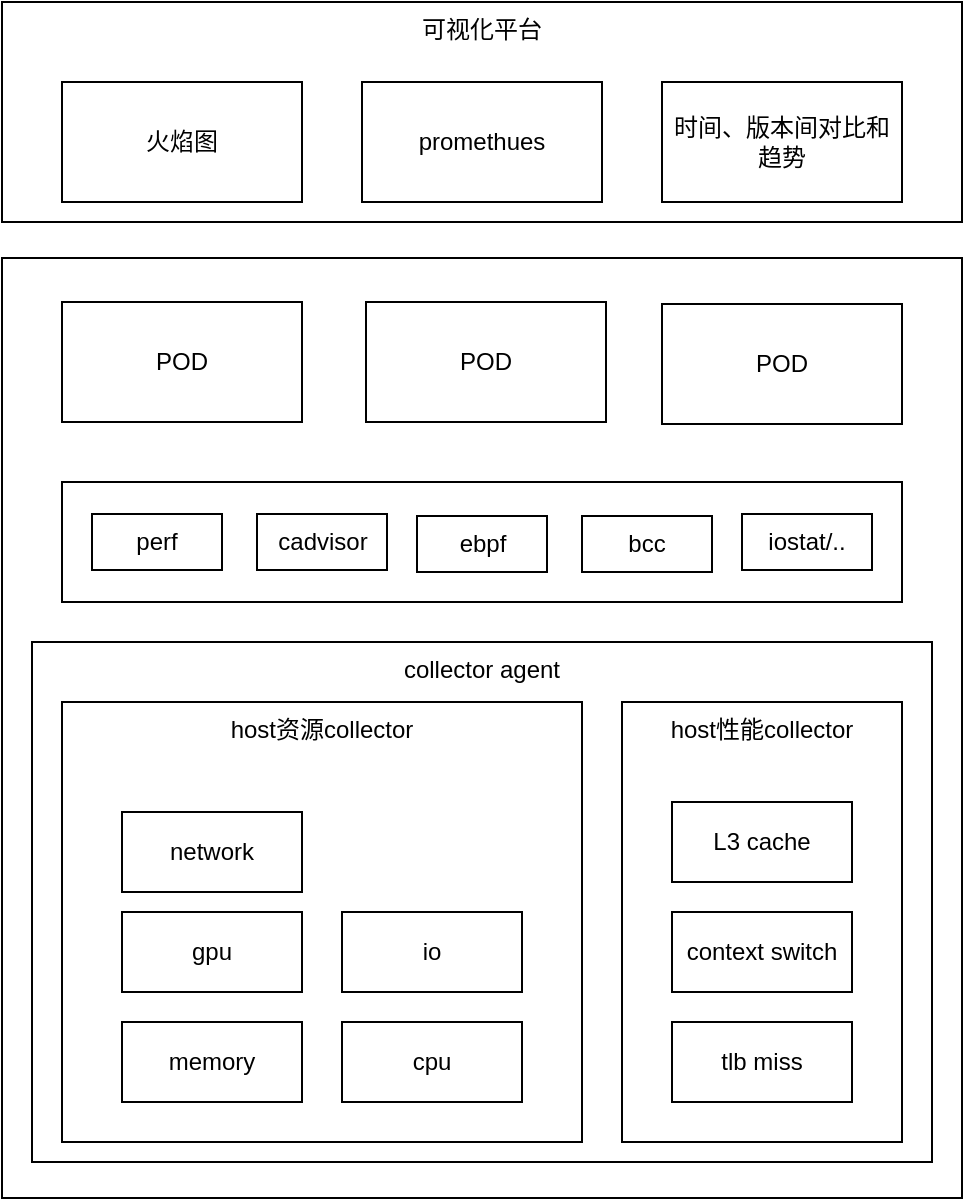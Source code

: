 <mxfile version="21.0.4" type="github"><diagram id="KgDS9wc894teYN8NzEea" name="第 1 页"><mxGraphModel dx="1254" dy="843" grid="1" gridSize="10" guides="1" tooltips="1" connect="1" arrows="1" fold="1" page="1" pageScale="1" pageWidth="827" pageHeight="1169" math="0" shadow="0"><root><mxCell id="0"/><mxCell id="1" parent="0"/><mxCell id="Clkx5Tyhsw6RwC1mOh61-11" value="" style="rounded=0;whiteSpace=wrap;html=1;" parent="1" vertex="1"><mxGeometry x="100" y="388" width="480" height="470" as="geometry"/></mxCell><mxCell id="Clkx5Tyhsw6RwC1mOh61-12" value="collector agent" style="rounded=0;whiteSpace=wrap;html=1;horizontal=1;verticalAlign=top;" parent="1" vertex="1"><mxGeometry x="115" y="580" width="450" height="260" as="geometry"/></mxCell><mxCell id="Clkx5Tyhsw6RwC1mOh61-9" value="host性能collector" style="rounded=0;whiteSpace=wrap;html=1;verticalAlign=top;" parent="1" vertex="1"><mxGeometry x="410" y="610" width="140" height="220" as="geometry"/></mxCell><mxCell id="Clkx5Tyhsw6RwC1mOh61-1" value="host资源collector" style="rounded=0;whiteSpace=wrap;html=1;verticalAlign=top;" parent="1" vertex="1"><mxGeometry x="130" y="610" width="260" height="220" as="geometry"/></mxCell><mxCell id="Clkx5Tyhsw6RwC1mOh61-2" value="memory" style="rounded=0;whiteSpace=wrap;html=1;" parent="1" vertex="1"><mxGeometry x="160" y="770" width="90" height="40" as="geometry"/></mxCell><mxCell id="Clkx5Tyhsw6RwC1mOh61-3" value="cpu" style="rounded=0;whiteSpace=wrap;html=1;" parent="1" vertex="1"><mxGeometry x="270" y="770" width="90" height="40" as="geometry"/></mxCell><mxCell id="Clkx5Tyhsw6RwC1mOh61-4" value="gpu" style="rounded=0;whiteSpace=wrap;html=1;" parent="1" vertex="1"><mxGeometry x="160" y="715" width="90" height="40" as="geometry"/></mxCell><mxCell id="Clkx5Tyhsw6RwC1mOh61-5" value="context switch" style="rounded=0;whiteSpace=wrap;html=1;" parent="1" vertex="1"><mxGeometry x="435" y="715" width="90" height="40" as="geometry"/></mxCell><mxCell id="Clkx5Tyhsw6RwC1mOh61-6" value="io" style="rounded=0;whiteSpace=wrap;html=1;" parent="1" vertex="1"><mxGeometry x="270" y="715" width="90" height="40" as="geometry"/></mxCell><mxCell id="Clkx5Tyhsw6RwC1mOh61-7" value="network" style="rounded=0;whiteSpace=wrap;html=1;" parent="1" vertex="1"><mxGeometry x="160" y="665" width="90" height="40" as="geometry"/></mxCell><mxCell id="Clkx5Tyhsw6RwC1mOh61-8" value="L3 cache" style="rounded=0;whiteSpace=wrap;html=1;" parent="1" vertex="1"><mxGeometry x="435" y="660" width="90" height="40" as="geometry"/></mxCell><mxCell id="Clkx5Tyhsw6RwC1mOh61-10" value="tlb miss" style="rounded=0;whiteSpace=wrap;html=1;" parent="1" vertex="1"><mxGeometry x="435" y="770" width="90" height="40" as="geometry"/></mxCell><mxCell id="Clkx5Tyhsw6RwC1mOh61-13" value="POD" style="rounded=0;whiteSpace=wrap;html=1;" parent="1" vertex="1"><mxGeometry x="130" y="410" width="120" height="60" as="geometry"/></mxCell><mxCell id="Clkx5Tyhsw6RwC1mOh61-14" value="POD" style="rounded=0;whiteSpace=wrap;html=1;" parent="1" vertex="1"><mxGeometry x="282" y="410" width="120" height="60" as="geometry"/></mxCell><mxCell id="Clkx5Tyhsw6RwC1mOh61-15" value="POD" style="rounded=0;whiteSpace=wrap;html=1;" parent="1" vertex="1"><mxGeometry x="430" y="411" width="120" height="60" as="geometry"/></mxCell><mxCell id="Clkx5Tyhsw6RwC1mOh61-16" value="" style="rounded=0;whiteSpace=wrap;html=1;" parent="1" vertex="1"><mxGeometry x="130" y="500" width="420" height="60" as="geometry"/></mxCell><mxCell id="Clkx5Tyhsw6RwC1mOh61-17" value="perf" style="rounded=0;whiteSpace=wrap;html=1;" parent="1" vertex="1"><mxGeometry x="145" y="516" width="65" height="28" as="geometry"/></mxCell><mxCell id="Clkx5Tyhsw6RwC1mOh61-18" value="cadvisor" style="rounded=0;whiteSpace=wrap;html=1;" parent="1" vertex="1"><mxGeometry x="227.5" y="516" width="65" height="28" as="geometry"/></mxCell><mxCell id="Clkx5Tyhsw6RwC1mOh61-20" value="ebpf" style="rounded=0;whiteSpace=wrap;html=1;" parent="1" vertex="1"><mxGeometry x="307.5" y="517" width="65" height="28" as="geometry"/></mxCell><mxCell id="Clkx5Tyhsw6RwC1mOh61-21" value="bcc" style="rounded=0;whiteSpace=wrap;html=1;" parent="1" vertex="1"><mxGeometry x="390" y="517" width="65" height="28" as="geometry"/></mxCell><mxCell id="Clkx5Tyhsw6RwC1mOh61-22" value="iostat/.." style="rounded=0;whiteSpace=wrap;html=1;" parent="1" vertex="1"><mxGeometry x="470" y="516" width="65" height="28" as="geometry"/></mxCell><mxCell id="Clkx5Tyhsw6RwC1mOh61-23" value="可视化平台" style="rounded=0;whiteSpace=wrap;html=1;verticalAlign=top;" parent="1" vertex="1"><mxGeometry x="100" y="260" width="480" height="110" as="geometry"/></mxCell><mxCell id="Clkx5Tyhsw6RwC1mOh61-24" value="火焰图" style="rounded=0;whiteSpace=wrap;html=1;" parent="1" vertex="1"><mxGeometry x="130" y="300" width="120" height="60" as="geometry"/></mxCell><mxCell id="Clkx5Tyhsw6RwC1mOh61-25" value="promethues" style="rounded=0;whiteSpace=wrap;html=1;" parent="1" vertex="1"><mxGeometry x="280" y="300" width="120" height="60" as="geometry"/></mxCell><mxCell id="Clkx5Tyhsw6RwC1mOh61-26" value="时间、版本间对比和趋势" style="rounded=0;whiteSpace=wrap;html=1;" parent="1" vertex="1"><mxGeometry x="430" y="300" width="120" height="60" as="geometry"/></mxCell></root></mxGraphModel></diagram></mxfile>